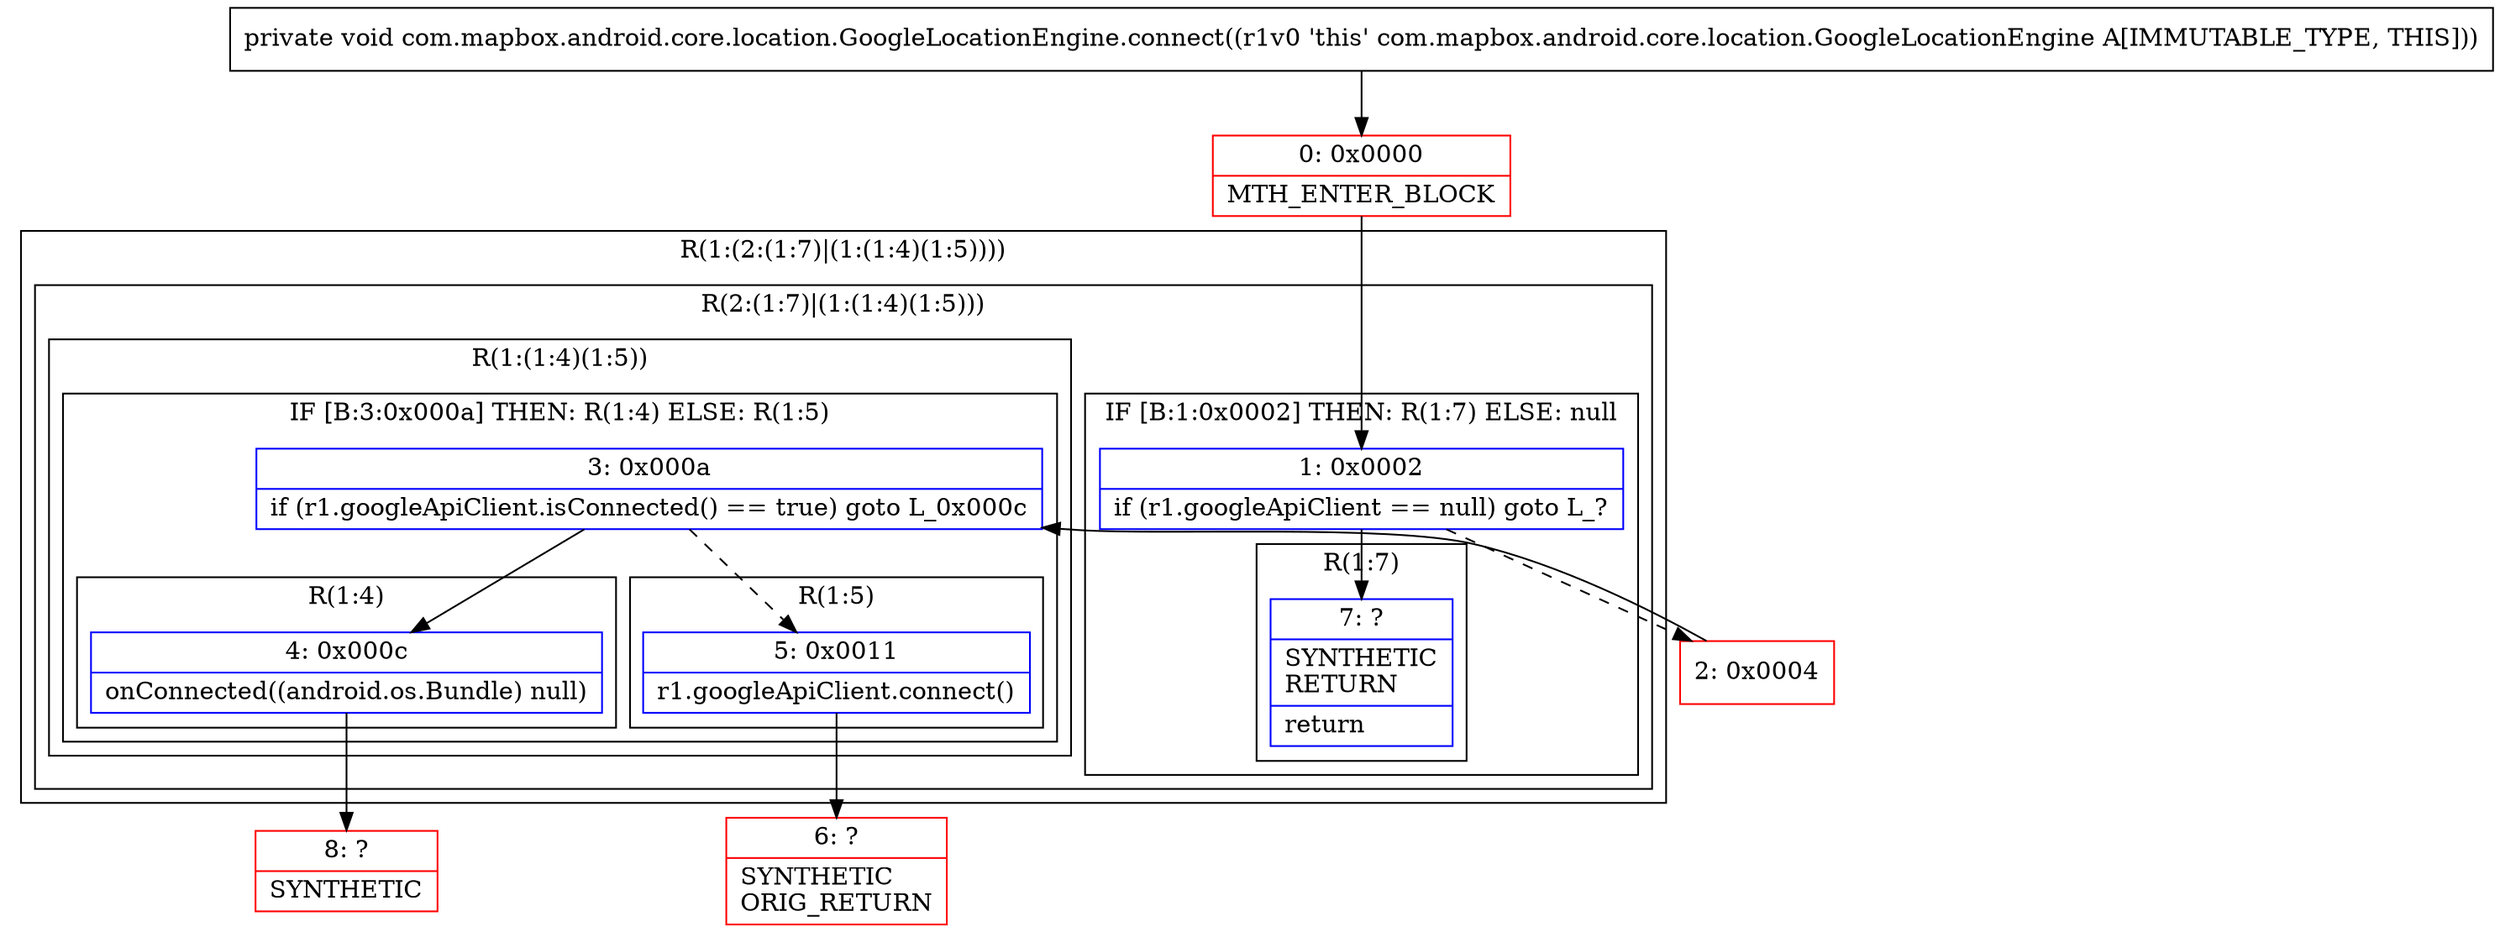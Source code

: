 digraph "CFG forcom.mapbox.android.core.location.GoogleLocationEngine.connect()V" {
subgraph cluster_Region_86691536 {
label = "R(1:(2:(1:7)|(1:(1:4)(1:5))))";
node [shape=record,color=blue];
subgraph cluster_Region_24136734 {
label = "R(2:(1:7)|(1:(1:4)(1:5)))";
node [shape=record,color=blue];
subgraph cluster_IfRegion_1389862689 {
label = "IF [B:1:0x0002] THEN: R(1:7) ELSE: null";
node [shape=record,color=blue];
Node_1 [shape=record,label="{1\:\ 0x0002|if (r1.googleApiClient == null) goto L_?\l}"];
subgraph cluster_Region_322514723 {
label = "R(1:7)";
node [shape=record,color=blue];
Node_7 [shape=record,label="{7\:\ ?|SYNTHETIC\lRETURN\l|return\l}"];
}
}
subgraph cluster_Region_1085681626 {
label = "R(1:(1:4)(1:5))";
node [shape=record,color=blue];
subgraph cluster_IfRegion_1126533998 {
label = "IF [B:3:0x000a] THEN: R(1:4) ELSE: R(1:5)";
node [shape=record,color=blue];
Node_3 [shape=record,label="{3\:\ 0x000a|if (r1.googleApiClient.isConnected() == true) goto L_0x000c\l}"];
subgraph cluster_Region_761604796 {
label = "R(1:4)";
node [shape=record,color=blue];
Node_4 [shape=record,label="{4\:\ 0x000c|onConnected((android.os.Bundle) null)\l}"];
}
subgraph cluster_Region_2004830212 {
label = "R(1:5)";
node [shape=record,color=blue];
Node_5 [shape=record,label="{5\:\ 0x0011|r1.googleApiClient.connect()\l}"];
}
}
}
}
}
Node_0 [shape=record,color=red,label="{0\:\ 0x0000|MTH_ENTER_BLOCK\l}"];
Node_2 [shape=record,color=red,label="{2\:\ 0x0004}"];
Node_6 [shape=record,color=red,label="{6\:\ ?|SYNTHETIC\lORIG_RETURN\l}"];
Node_8 [shape=record,color=red,label="{8\:\ ?|SYNTHETIC\l}"];
MethodNode[shape=record,label="{private void com.mapbox.android.core.location.GoogleLocationEngine.connect((r1v0 'this' com.mapbox.android.core.location.GoogleLocationEngine A[IMMUTABLE_TYPE, THIS])) }"];
MethodNode -> Node_0;
Node_1 -> Node_2[style=dashed];
Node_1 -> Node_7;
Node_3 -> Node_4;
Node_3 -> Node_5[style=dashed];
Node_4 -> Node_8;
Node_5 -> Node_6;
Node_0 -> Node_1;
Node_2 -> Node_3;
}

